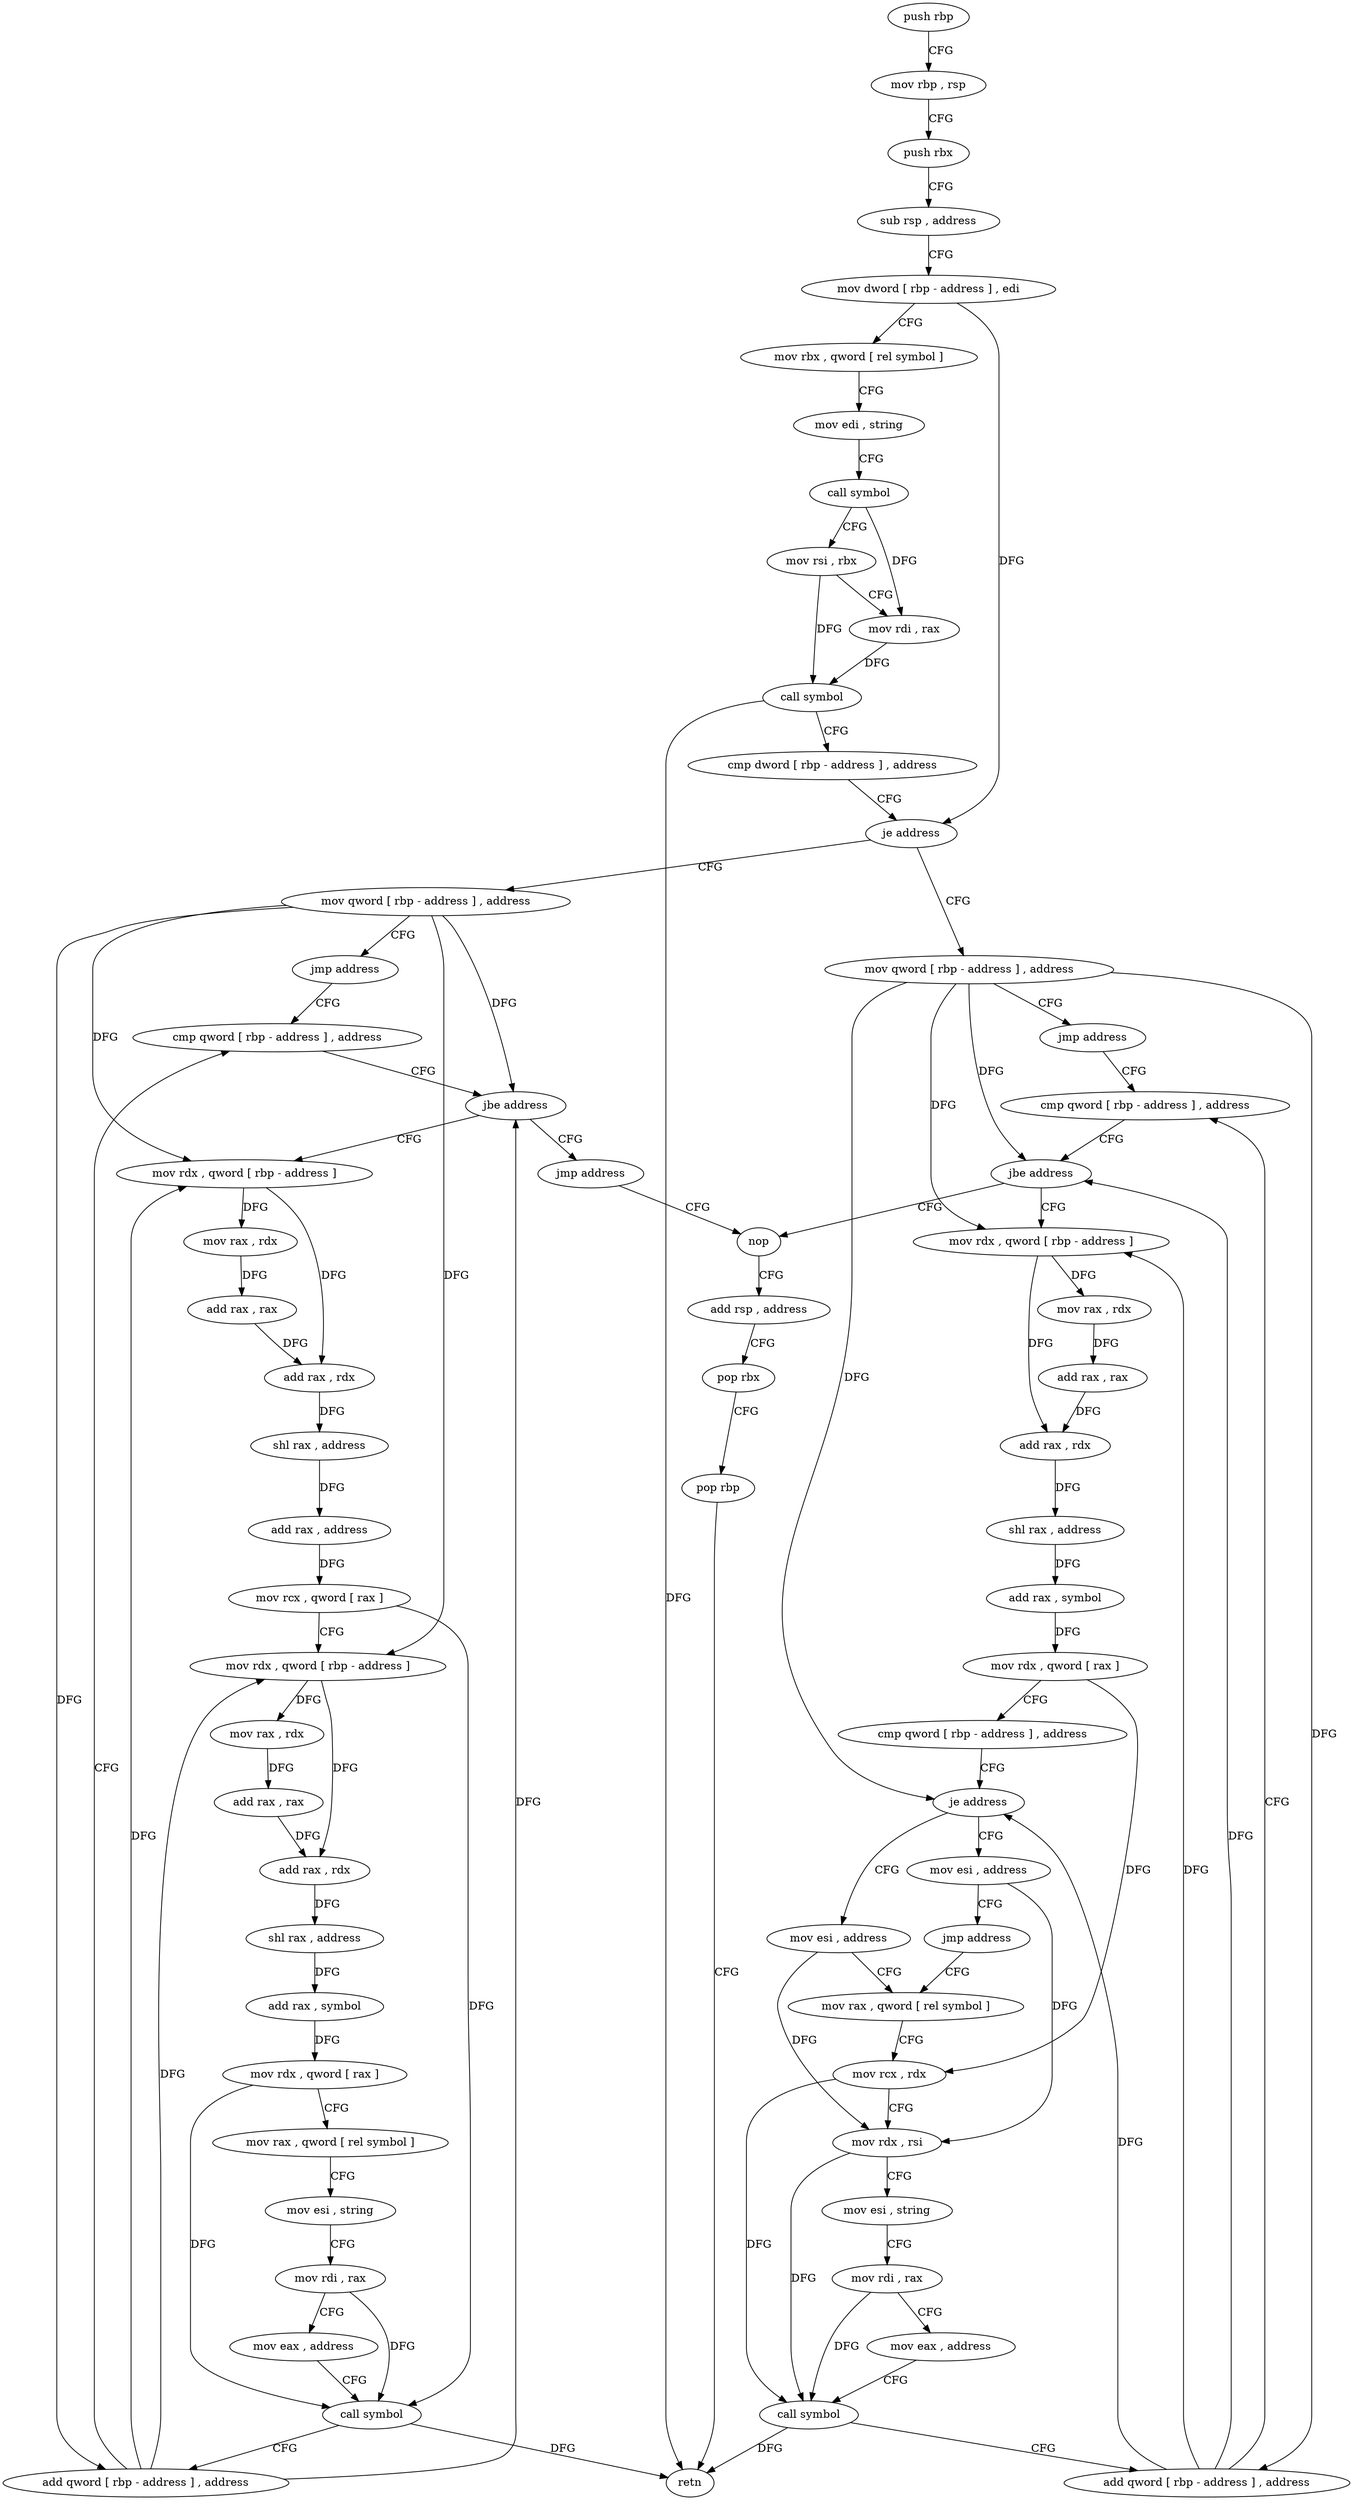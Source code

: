 digraph "func" {
"4237012" [label = "push rbp" ]
"4237013" [label = "mov rbp , rsp" ]
"4237016" [label = "push rbx" ]
"4237017" [label = "sub rsp , address" ]
"4237021" [label = "mov dword [ rbp - address ] , edi" ]
"4237024" [label = "mov rbx , qword [ rel symbol ]" ]
"4237031" [label = "mov edi , string" ]
"4237036" [label = "call symbol" ]
"4237041" [label = "mov rsi , rbx" ]
"4237044" [label = "mov rdi , rax" ]
"4237047" [label = "call symbol" ]
"4237052" [label = "cmp dword [ rbp - address ] , address" ]
"4237056" [label = "je address" ]
"4237159" [label = "mov qword [ rbp - address ] , address" ]
"4237058" [label = "mov qword [ rbp - address ] , address" ]
"4237167" [label = "jmp address" ]
"4237250" [label = "cmp qword [ rbp - address ] , address" ]
"4237066" [label = "jmp address" ]
"4237150" [label = "cmp qword [ rbp - address ] , address" ]
"4237255" [label = "jbe address" ]
"4237169" [label = "mov rdx , qword [ rbp - address ]" ]
"4237257" [label = "nop" ]
"4237155" [label = "jbe address" ]
"4237068" [label = "mov rdx , qword [ rbp - address ]" ]
"4237157" [label = "jmp address" ]
"4237173" [label = "mov rax , rdx" ]
"4237176" [label = "add rax , rax" ]
"4237179" [label = "add rax , rdx" ]
"4237182" [label = "shl rax , address" ]
"4237186" [label = "add rax , symbol" ]
"4237192" [label = "mov rdx , qword [ rax ]" ]
"4237195" [label = "cmp qword [ rbp - address ] , address" ]
"4237200" [label = "je address" ]
"4237209" [label = "mov esi , address" ]
"4237202" [label = "mov esi , address" ]
"4237258" [label = "add rsp , address" ]
"4237262" [label = "pop rbx" ]
"4237263" [label = "pop rbp" ]
"4237264" [label = "retn" ]
"4237072" [label = "mov rax , rdx" ]
"4237075" [label = "add rax , rax" ]
"4237078" [label = "add rax , rdx" ]
"4237081" [label = "shl rax , address" ]
"4237085" [label = "add rax , address" ]
"4237091" [label = "mov rcx , qword [ rax ]" ]
"4237094" [label = "mov rdx , qword [ rbp - address ]" ]
"4237098" [label = "mov rax , rdx" ]
"4237101" [label = "add rax , rax" ]
"4237104" [label = "add rax , rdx" ]
"4237107" [label = "shl rax , address" ]
"4237111" [label = "add rax , symbol" ]
"4237117" [label = "mov rdx , qword [ rax ]" ]
"4237120" [label = "mov rax , qword [ rel symbol ]" ]
"4237127" [label = "mov esi , string" ]
"4237132" [label = "mov rdi , rax" ]
"4237135" [label = "mov eax , address" ]
"4237140" [label = "call symbol" ]
"4237145" [label = "add qword [ rbp - address ] , address" ]
"4237214" [label = "mov rax , qword [ rel symbol ]" ]
"4237207" [label = "jmp address" ]
"4237221" [label = "mov rcx , rdx" ]
"4237224" [label = "mov rdx , rsi" ]
"4237227" [label = "mov esi , string" ]
"4237232" [label = "mov rdi , rax" ]
"4237235" [label = "mov eax , address" ]
"4237240" [label = "call symbol" ]
"4237245" [label = "add qword [ rbp - address ] , address" ]
"4237012" -> "4237013" [ label = "CFG" ]
"4237013" -> "4237016" [ label = "CFG" ]
"4237016" -> "4237017" [ label = "CFG" ]
"4237017" -> "4237021" [ label = "CFG" ]
"4237021" -> "4237024" [ label = "CFG" ]
"4237021" -> "4237056" [ label = "DFG" ]
"4237024" -> "4237031" [ label = "CFG" ]
"4237031" -> "4237036" [ label = "CFG" ]
"4237036" -> "4237041" [ label = "CFG" ]
"4237036" -> "4237044" [ label = "DFG" ]
"4237041" -> "4237044" [ label = "CFG" ]
"4237041" -> "4237047" [ label = "DFG" ]
"4237044" -> "4237047" [ label = "DFG" ]
"4237047" -> "4237052" [ label = "CFG" ]
"4237047" -> "4237264" [ label = "DFG" ]
"4237052" -> "4237056" [ label = "CFG" ]
"4237056" -> "4237159" [ label = "CFG" ]
"4237056" -> "4237058" [ label = "CFG" ]
"4237159" -> "4237167" [ label = "CFG" ]
"4237159" -> "4237255" [ label = "DFG" ]
"4237159" -> "4237169" [ label = "DFG" ]
"4237159" -> "4237200" [ label = "DFG" ]
"4237159" -> "4237245" [ label = "DFG" ]
"4237058" -> "4237066" [ label = "CFG" ]
"4237058" -> "4237155" [ label = "DFG" ]
"4237058" -> "4237068" [ label = "DFG" ]
"4237058" -> "4237094" [ label = "DFG" ]
"4237058" -> "4237145" [ label = "DFG" ]
"4237167" -> "4237250" [ label = "CFG" ]
"4237250" -> "4237255" [ label = "CFG" ]
"4237066" -> "4237150" [ label = "CFG" ]
"4237150" -> "4237155" [ label = "CFG" ]
"4237255" -> "4237169" [ label = "CFG" ]
"4237255" -> "4237257" [ label = "CFG" ]
"4237169" -> "4237173" [ label = "DFG" ]
"4237169" -> "4237179" [ label = "DFG" ]
"4237257" -> "4237258" [ label = "CFG" ]
"4237155" -> "4237068" [ label = "CFG" ]
"4237155" -> "4237157" [ label = "CFG" ]
"4237068" -> "4237072" [ label = "DFG" ]
"4237068" -> "4237078" [ label = "DFG" ]
"4237157" -> "4237257" [ label = "CFG" ]
"4237173" -> "4237176" [ label = "DFG" ]
"4237176" -> "4237179" [ label = "DFG" ]
"4237179" -> "4237182" [ label = "DFG" ]
"4237182" -> "4237186" [ label = "DFG" ]
"4237186" -> "4237192" [ label = "DFG" ]
"4237192" -> "4237195" [ label = "CFG" ]
"4237192" -> "4237221" [ label = "DFG" ]
"4237195" -> "4237200" [ label = "CFG" ]
"4237200" -> "4237209" [ label = "CFG" ]
"4237200" -> "4237202" [ label = "CFG" ]
"4237209" -> "4237214" [ label = "CFG" ]
"4237209" -> "4237224" [ label = "DFG" ]
"4237202" -> "4237207" [ label = "CFG" ]
"4237202" -> "4237224" [ label = "DFG" ]
"4237258" -> "4237262" [ label = "CFG" ]
"4237262" -> "4237263" [ label = "CFG" ]
"4237263" -> "4237264" [ label = "CFG" ]
"4237072" -> "4237075" [ label = "DFG" ]
"4237075" -> "4237078" [ label = "DFG" ]
"4237078" -> "4237081" [ label = "DFG" ]
"4237081" -> "4237085" [ label = "DFG" ]
"4237085" -> "4237091" [ label = "DFG" ]
"4237091" -> "4237094" [ label = "CFG" ]
"4237091" -> "4237140" [ label = "DFG" ]
"4237094" -> "4237098" [ label = "DFG" ]
"4237094" -> "4237104" [ label = "DFG" ]
"4237098" -> "4237101" [ label = "DFG" ]
"4237101" -> "4237104" [ label = "DFG" ]
"4237104" -> "4237107" [ label = "DFG" ]
"4237107" -> "4237111" [ label = "DFG" ]
"4237111" -> "4237117" [ label = "DFG" ]
"4237117" -> "4237120" [ label = "CFG" ]
"4237117" -> "4237140" [ label = "DFG" ]
"4237120" -> "4237127" [ label = "CFG" ]
"4237127" -> "4237132" [ label = "CFG" ]
"4237132" -> "4237135" [ label = "CFG" ]
"4237132" -> "4237140" [ label = "DFG" ]
"4237135" -> "4237140" [ label = "CFG" ]
"4237140" -> "4237145" [ label = "CFG" ]
"4237140" -> "4237264" [ label = "DFG" ]
"4237145" -> "4237150" [ label = "CFG" ]
"4237145" -> "4237155" [ label = "DFG" ]
"4237145" -> "4237068" [ label = "DFG" ]
"4237145" -> "4237094" [ label = "DFG" ]
"4237214" -> "4237221" [ label = "CFG" ]
"4237207" -> "4237214" [ label = "CFG" ]
"4237221" -> "4237224" [ label = "CFG" ]
"4237221" -> "4237240" [ label = "DFG" ]
"4237224" -> "4237227" [ label = "CFG" ]
"4237224" -> "4237240" [ label = "DFG" ]
"4237227" -> "4237232" [ label = "CFG" ]
"4237232" -> "4237235" [ label = "CFG" ]
"4237232" -> "4237240" [ label = "DFG" ]
"4237235" -> "4237240" [ label = "CFG" ]
"4237240" -> "4237245" [ label = "CFG" ]
"4237240" -> "4237264" [ label = "DFG" ]
"4237245" -> "4237250" [ label = "CFG" ]
"4237245" -> "4237255" [ label = "DFG" ]
"4237245" -> "4237169" [ label = "DFG" ]
"4237245" -> "4237200" [ label = "DFG" ]
}
